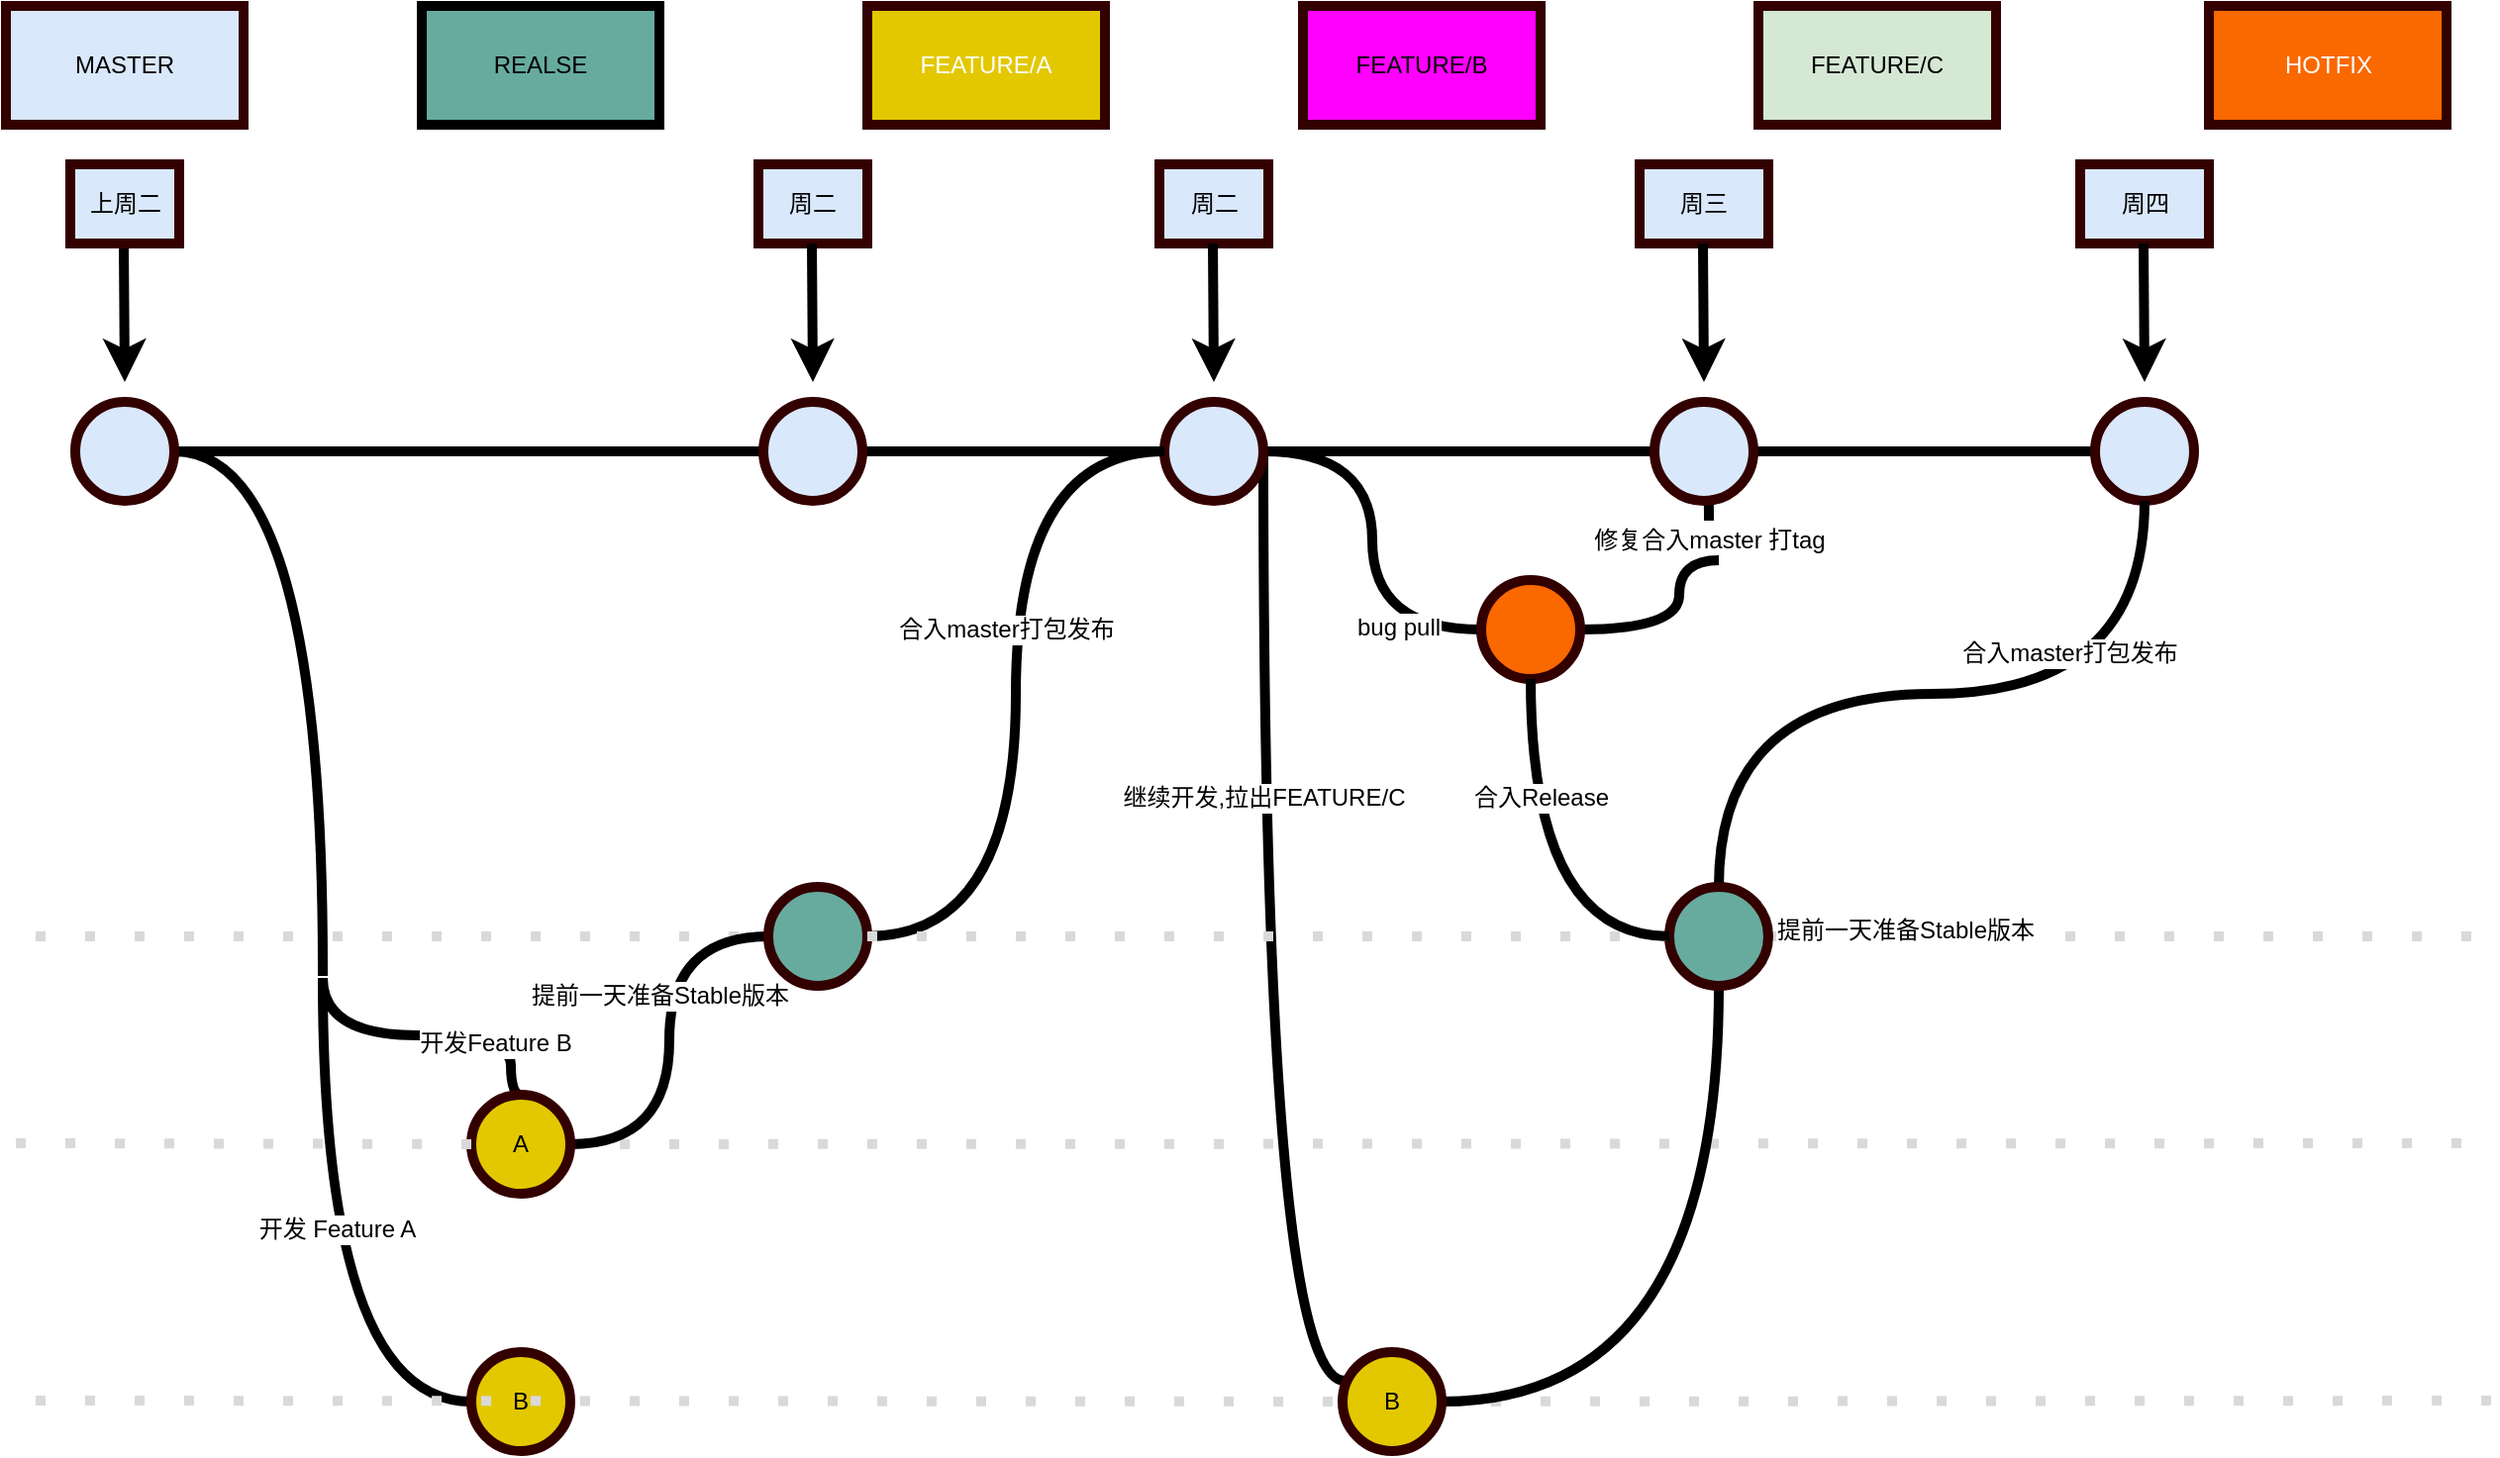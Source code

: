 <mxfile version="14.9.2" type="github">
  <diagram id="chNzZVGyo9SPdtNRLmo0" name="Page-1">
    <mxGraphModel dx="2522" dy="826" grid="1" gridSize="10" guides="1" tooltips="1" connect="1" arrows="1" fold="1" page="1" pageScale="1" pageWidth="1100" pageHeight="850" math="0" shadow="0">
      <root>
        <mxCell id="0" />
        <mxCell id="1" parent="0" />
        <mxCell id="sQp2Zh3F2BZOGlov7ECM-1" value="" style="endArrow=none;dashed=1;html=1;strokeWidth=5;dashPattern=1 4;strokeColor=#D9D9D9;" edge="1" parent="1" target="sQp2Zh3F2BZOGlov7ECM-48">
          <mxGeometry width="50" height="50" relative="1" as="geometry">
            <mxPoint x="-220" y="520" as="sourcePoint" />
            <mxPoint x="1020" y="520" as="targetPoint" />
          </mxGeometry>
        </mxCell>
        <mxCell id="sQp2Zh3F2BZOGlov7ECM-2" value="" style="endArrow=none;dashed=1;html=1;strokeWidth=5;dashPattern=1 4;strokeColor=#D9D9D9;" edge="1" parent="1" source="sQp2Zh3F2BZOGlov7ECM-59">
          <mxGeometry width="50" height="50" relative="1" as="geometry">
            <mxPoint x="-220" y="754.5" as="sourcePoint" />
            <mxPoint x="1020" y="754.5" as="targetPoint" />
          </mxGeometry>
        </mxCell>
        <mxCell id="sQp2Zh3F2BZOGlov7ECM-3" value="" style="endArrow=none;dashed=1;html=1;strokeWidth=5;dashPattern=1 4;strokeColor=#D9D9D9;" edge="1" parent="1" source="sQp2Zh3F2BZOGlov7ECM-51">
          <mxGeometry width="50" height="50" relative="1" as="geometry">
            <mxPoint x="-230" y="624.5" as="sourcePoint" />
            <mxPoint x="1010" y="624.5" as="targetPoint" />
          </mxGeometry>
        </mxCell>
        <mxCell id="sQp2Zh3F2BZOGlov7ECM-6" value="" style="endArrow=none;dashed=1;html=1;strokeWidth=5;dashPattern=1 4;strokeColor=#D9D9D9;startArrow=none;" edge="1" parent="1" source="sQp2Zh3F2BZOGlov7ECM-44">
          <mxGeometry width="50" height="50" relative="1" as="geometry">
            <mxPoint x="-220" y="520" as="sourcePoint" />
            <mxPoint x="1020" y="520" as="targetPoint" />
          </mxGeometry>
        </mxCell>
        <mxCell id="sQp2Zh3F2BZOGlov7ECM-7" value="MASTER" style="rounded=0;whiteSpace=wrap;html=1;strokeWidth=5;fillColor=#dae8fc;strokeColor=#330000;" vertex="1" parent="1">
          <mxGeometry x="-235" y="50" width="120" height="60" as="geometry" />
        </mxCell>
        <mxCell id="sQp2Zh3F2BZOGlov7ECM-8" value="REALSE" style="rounded=0;whiteSpace=wrap;html=1;strokeWidth=5;fillColor=#67AB9F;" vertex="1" parent="1">
          <mxGeometry x="-25" y="50" width="120" height="60" as="geometry" />
        </mxCell>
        <mxCell id="sQp2Zh3F2BZOGlov7ECM-9" value="FEATURE/A&lt;br&gt;" style="rounded=0;whiteSpace=wrap;html=1;strokeWidth=5;fillColor=#e3c800;strokeColor=#330000;fontColor=#ffffff;" vertex="1" parent="1">
          <mxGeometry x="200" y="50" width="120" height="60" as="geometry" />
        </mxCell>
        <mxCell id="sQp2Zh3F2BZOGlov7ECM-10" value="HOTFIX" style="rounded=0;whiteSpace=wrap;html=1;strokeWidth=5;fillColor=#fa6800;strokeColor=#330000;fontColor=#ffffff;" vertex="1" parent="1">
          <mxGeometry x="877.5" y="50" width="120" height="60" as="geometry" />
        </mxCell>
        <mxCell id="sQp2Zh3F2BZOGlov7ECM-11" style="edgeStyle=orthogonalEdgeStyle;rounded=0;orthogonalLoop=1;jettySize=auto;html=1;strokeWidth=5;curved=1;endArrow=none;endFill=0;" edge="1" parent="1" source="sQp2Zh3F2BZOGlov7ECM-13">
          <mxGeometry relative="1" as="geometry">
            <mxPoint x="-75" y="540" as="targetPoint" />
          </mxGeometry>
        </mxCell>
        <mxCell id="sQp2Zh3F2BZOGlov7ECM-12" style="edgeStyle=orthogonalEdgeStyle;curved=1;rounded=0;orthogonalLoop=1;jettySize=auto;html=1;entryX=0;entryY=0.5;entryDx=0;entryDy=0;endArrow=none;endFill=0;strokeWidth=5;" edge="1" parent="1" source="sQp2Zh3F2BZOGlov7ECM-13" target="sQp2Zh3F2BZOGlov7ECM-20">
          <mxGeometry relative="1" as="geometry" />
        </mxCell>
        <mxCell id="sQp2Zh3F2BZOGlov7ECM-13" value="" style="ellipse;whiteSpace=wrap;html=1;aspect=fixed;strokeColor=#330000;fillColor=#DAE8FC;strokeWidth=5;" vertex="1" parent="1">
          <mxGeometry x="-200" y="250" width="50" height="50" as="geometry" />
        </mxCell>
        <mxCell id="sQp2Zh3F2BZOGlov7ECM-14" style="edgeStyle=orthogonalEdgeStyle;curved=1;rounded=0;orthogonalLoop=1;jettySize=auto;html=1;entryX=0;entryY=0.5;entryDx=0;entryDy=0;endArrow=none;endFill=0;strokeWidth=5;" edge="1" parent="1" source="sQp2Zh3F2BZOGlov7ECM-20" target="sQp2Zh3F2BZOGlov7ECM-35">
          <mxGeometry relative="1" as="geometry" />
        </mxCell>
        <mxCell id="sQp2Zh3F2BZOGlov7ECM-15" style="edgeStyle=orthogonalEdgeStyle;curved=1;rounded=0;orthogonalLoop=1;jettySize=auto;html=1;entryX=0;entryY=0.5;entryDx=0;entryDy=0;endArrow=none;endFill=0;strokeWidth=5;" edge="1" parent="1" source="sQp2Zh3F2BZOGlov7ECM-20" target="sQp2Zh3F2BZOGlov7ECM-57">
          <mxGeometry relative="1" as="geometry" />
        </mxCell>
        <mxCell id="sQp2Zh3F2BZOGlov7ECM-16" value="bug pull" style="text;html=1;align=center;verticalAlign=middle;resizable=0;points=[];labelBackgroundColor=#ffffff;" vertex="1" connectable="0" parent="sQp2Zh3F2BZOGlov7ECM-15">
          <mxGeometry x="0.438" y="13" relative="1" as="geometry">
            <mxPoint as="offset" />
          </mxGeometry>
        </mxCell>
        <mxCell id="sQp2Zh3F2BZOGlov7ECM-18" style="edgeStyle=orthogonalEdgeStyle;curved=1;rounded=0;orthogonalLoop=1;jettySize=auto;html=1;entryX=0.02;entryY=0.29;entryDx=0;entryDy=0;entryPerimeter=0;endArrow=none;endFill=0;strokeWidth=5;" edge="1" parent="1" source="sQp2Zh3F2BZOGlov7ECM-20" target="sQp2Zh3F2BZOGlov7ECM-59">
          <mxGeometry relative="1" as="geometry">
            <Array as="points">
              <mxPoint x="400" y="745" />
            </Array>
          </mxGeometry>
        </mxCell>
        <mxCell id="sQp2Zh3F2BZOGlov7ECM-19" value="继续开发,拉出FEATURE/C" style="text;html=1;align=center;verticalAlign=middle;resizable=0;points=[];labelBackgroundColor=#ffffff;" vertex="1" connectable="0" parent="sQp2Zh3F2BZOGlov7ECM-18">
          <mxGeometry x="-0.812" relative="1" as="geometry">
            <mxPoint y="127" as="offset" />
          </mxGeometry>
        </mxCell>
        <mxCell id="sQp2Zh3F2BZOGlov7ECM-20" value="" style="ellipse;whiteSpace=wrap;html=1;aspect=fixed;strokeColor=#330000;fillColor=#DAE8FC;strokeWidth=5;" vertex="1" parent="1">
          <mxGeometry x="350" y="250" width="50" height="50" as="geometry" />
        </mxCell>
        <mxCell id="sQp2Zh3F2BZOGlov7ECM-21" value="" style="endArrow=classic;html=1;strokeWidth=5;" edge="1" parent="1">
          <mxGeometry width="50" height="50" relative="1" as="geometry">
            <mxPoint x="-175.5" y="170" as="sourcePoint" />
            <mxPoint x="-175" y="240" as="targetPoint" />
          </mxGeometry>
        </mxCell>
        <mxCell id="sQp2Zh3F2BZOGlov7ECM-22" style="edgeStyle=orthogonalEdgeStyle;rounded=0;orthogonalLoop=1;jettySize=auto;html=1;entryX=0.5;entryY=0;entryDx=0;entryDy=0;curved=1;endArrow=none;endFill=0;strokeWidth=5;" edge="1" parent="1" target="sQp2Zh3F2BZOGlov7ECM-51">
          <mxGeometry relative="1" as="geometry">
            <Array as="points">
              <mxPoint x="-75" y="570" />
              <mxPoint x="20" y="570" />
              <mxPoint x="20" y="600" />
            </Array>
            <mxPoint x="-75" y="541" as="sourcePoint" />
          </mxGeometry>
        </mxCell>
        <mxCell id="sQp2Zh3F2BZOGlov7ECM-23" value="开发Feature B" style="text;html=1;align=center;verticalAlign=middle;resizable=0;points=[];labelBackgroundColor=#ffffff;" vertex="1" connectable="0" parent="sQp2Zh3F2BZOGlov7ECM-22">
          <mxGeometry x="0.458" y="-4" relative="1" as="geometry">
            <mxPoint as="offset" />
          </mxGeometry>
        </mxCell>
        <mxCell id="sQp2Zh3F2BZOGlov7ECM-24" style="edgeStyle=orthogonalEdgeStyle;rounded=0;orthogonalLoop=1;jettySize=auto;html=1;entryX=0;entryY=0.5;entryDx=0;entryDy=0;curved=1;strokeWidth=5;endArrow=none;endFill=0;" edge="1" parent="1" target="sQp2Zh3F2BZOGlov7ECM-33">
          <mxGeometry relative="1" as="geometry">
            <Array as="points">
              <mxPoint x="-75" y="755" />
            </Array>
            <mxPoint x="-75" y="541" as="sourcePoint" />
          </mxGeometry>
        </mxCell>
        <mxCell id="sQp2Zh3F2BZOGlov7ECM-25" value="开发 Feature A" style="text;html=1;align=center;verticalAlign=middle;resizable=0;points=[];labelBackgroundColor=#ffffff;" vertex="1" connectable="0" parent="sQp2Zh3F2BZOGlov7ECM-24">
          <mxGeometry x="-0.124" y="7" relative="1" as="geometry">
            <mxPoint as="offset" />
          </mxGeometry>
        </mxCell>
        <mxCell id="sQp2Zh3F2BZOGlov7ECM-27" value="上周二" style="rounded=0;whiteSpace=wrap;html=1;strokeWidth=5;fillColor=#dae8fc;strokeColor=#330000;" vertex="1" parent="1">
          <mxGeometry x="-202.5" y="130" width="55" height="40" as="geometry" />
        </mxCell>
        <mxCell id="sQp2Zh3F2BZOGlov7ECM-28" value="周四" style="rounded=0;whiteSpace=wrap;html=1;strokeWidth=5;fillColor=#dae8fc;strokeColor=#330000;" vertex="1" parent="1">
          <mxGeometry x="812.5" y="130" width="65" height="40" as="geometry" />
        </mxCell>
        <mxCell id="sQp2Zh3F2BZOGlov7ECM-29" value="" style="endArrow=classic;html=1;strokeWidth=5;" edge="1" parent="1">
          <mxGeometry width="50" height="50" relative="1" as="geometry">
            <mxPoint x="844.5" y="170" as="sourcePoint" />
            <mxPoint x="845" y="240" as="targetPoint" />
          </mxGeometry>
        </mxCell>
        <mxCell id="sQp2Zh3F2BZOGlov7ECM-30" style="edgeStyle=orthogonalEdgeStyle;curved=1;rounded=0;orthogonalLoop=1;jettySize=auto;html=1;entryX=0;entryY=0.5;entryDx=0;entryDy=0;endArrow=none;endFill=0;strokeWidth=5;" edge="1" parent="1" source="sQp2Zh3F2BZOGlov7ECM-51" target="sQp2Zh3F2BZOGlov7ECM-48">
          <mxGeometry relative="1" as="geometry" />
        </mxCell>
        <mxCell id="sQp2Zh3F2BZOGlov7ECM-31" value="提前一天准备Stable版本" style="text;html=1;align=center;verticalAlign=middle;resizable=0;points=[];labelBackgroundColor=#ffffff;" vertex="1" connectable="0" parent="sQp2Zh3F2BZOGlov7ECM-30">
          <mxGeometry x="0.086" relative="1" as="geometry">
            <mxPoint x="-5" y="-14" as="offset" />
          </mxGeometry>
        </mxCell>
        <mxCell id="sQp2Zh3F2BZOGlov7ECM-32" value="FEATURE/B" style="rounded=0;whiteSpace=wrap;html=1;strokeWidth=5;fillColor=#FF00FF;strokeColor=#330000;gradientColor=none;" vertex="1" parent="1">
          <mxGeometry x="420" y="50" width="120" height="60" as="geometry" />
        </mxCell>
        <mxCell id="sQp2Zh3F2BZOGlov7ECM-33" value="B" style="ellipse;whiteSpace=wrap;html=1;aspect=fixed;strokeColor=#330000;fillColor=#E3C800;strokeWidth=5;" vertex="1" parent="1">
          <mxGeometry y="730" width="50" height="50" as="geometry" />
        </mxCell>
        <mxCell id="sQp2Zh3F2BZOGlov7ECM-35" value="" style="ellipse;whiteSpace=wrap;html=1;aspect=fixed;strokeColor=#330000;fillColor=#DAE8FC;strokeWidth=5;" vertex="1" parent="1">
          <mxGeometry x="820" y="250" width="50" height="50" as="geometry" />
        </mxCell>
        <mxCell id="sQp2Zh3F2BZOGlov7ECM-36" style="edgeStyle=orthogonalEdgeStyle;curved=1;rounded=0;orthogonalLoop=1;jettySize=auto;html=1;entryX=0.5;entryY=1;entryDx=0;entryDy=0;endArrow=none;endFill=0;strokeWidth=5;" edge="1" parent="1" source="sQp2Zh3F2BZOGlov7ECM-39" target="sQp2Zh3F2BZOGlov7ECM-63">
          <mxGeometry relative="1" as="geometry" />
        </mxCell>
        <mxCell id="sQp2Zh3F2BZOGlov7ECM-37" value="周二" style="rounded=0;whiteSpace=wrap;html=1;strokeWidth=5;fillColor=#dae8fc;strokeColor=#330000;" vertex="1" parent="1">
          <mxGeometry x="347.5" y="130" width="55" height="40" as="geometry" />
        </mxCell>
        <mxCell id="sQp2Zh3F2BZOGlov7ECM-38" value="" style="endArrow=classic;html=1;strokeWidth=5;" edge="1" parent="1">
          <mxGeometry width="50" height="50" relative="1" as="geometry">
            <mxPoint x="374.5" y="170" as="sourcePoint" />
            <mxPoint x="375" y="240" as="targetPoint" />
          </mxGeometry>
        </mxCell>
        <mxCell id="sQp2Zh3F2BZOGlov7ECM-39" value="修复合入master 打tag" style="text;html=1;align=center;verticalAlign=middle;resizable=0;points=[];autosize=1;" vertex="1" parent="1">
          <mxGeometry x="560" y="310" width="130" height="20" as="geometry" />
        </mxCell>
        <mxCell id="sQp2Zh3F2BZOGlov7ECM-40" style="edgeStyle=orthogonalEdgeStyle;curved=1;rounded=0;orthogonalLoop=1;jettySize=auto;html=1;endArrow=none;endFill=0;strokeWidth=5;" edge="1" parent="1" source="sQp2Zh3F2BZOGlov7ECM-57">
          <mxGeometry relative="1" as="geometry">
            <mxPoint x="660" y="365" as="sourcePoint" />
            <mxPoint x="630" y="330" as="targetPoint" />
            <Array as="points">
              <mxPoint x="610" y="365" />
              <mxPoint x="610" y="330" />
            </Array>
          </mxGeometry>
        </mxCell>
        <mxCell id="sQp2Zh3F2BZOGlov7ECM-41" style="edgeStyle=orthogonalEdgeStyle;rounded=0;orthogonalLoop=1;jettySize=auto;html=1;exitX=0.5;exitY=1;exitDx=0;exitDy=0;entryX=0.5;entryY=0;entryDx=0;entryDy=0;endArrow=none;endFill=0;strokeWidth=5;curved=1;" edge="1" parent="1" source="sQp2Zh3F2BZOGlov7ECM-35" target="sQp2Zh3F2BZOGlov7ECM-44">
          <mxGeometry relative="1" as="geometry">
            <mxPoint x="845" y="460" as="sourcePoint" />
          </mxGeometry>
        </mxCell>
        <mxCell id="sQp2Zh3F2BZOGlov7ECM-43" style="edgeStyle=orthogonalEdgeStyle;rounded=0;orthogonalLoop=1;jettySize=auto;html=1;endArrow=none;endFill=0;strokeWidth=5;exitX=0.5;exitY=1;exitDx=0;exitDy=0;entryX=1;entryY=0.5;entryDx=0;entryDy=0;curved=1;" edge="1" parent="1" source="sQp2Zh3F2BZOGlov7ECM-44" target="sQp2Zh3F2BZOGlov7ECM-59">
          <mxGeometry relative="1" as="geometry">
            <mxPoint x="845" y="730" as="targetPoint" />
          </mxGeometry>
        </mxCell>
        <mxCell id="sQp2Zh3F2BZOGlov7ECM-46" style="edgeStyle=orthogonalEdgeStyle;curved=1;rounded=0;orthogonalLoop=1;jettySize=auto;html=1;entryX=0;entryY=0.5;entryDx=0;entryDy=0;endArrow=none;endFill=0;strokeWidth=5;" edge="1" parent="1" source="sQp2Zh3F2BZOGlov7ECM-48" target="sQp2Zh3F2BZOGlov7ECM-20">
          <mxGeometry relative="1" as="geometry" />
        </mxCell>
        <mxCell id="sQp2Zh3F2BZOGlov7ECM-47" value="合入master打包发布" style="text;html=1;align=center;verticalAlign=middle;resizable=0;points=[];labelBackgroundColor=#ffffff;" vertex="1" connectable="0" parent="sQp2Zh3F2BZOGlov7ECM-46">
          <mxGeometry x="-0.076" y="1" relative="1" as="geometry">
            <mxPoint x="-4" y="-48" as="offset" />
          </mxGeometry>
        </mxCell>
        <mxCell id="sQp2Zh3F2BZOGlov7ECM-48" value="" style="ellipse;whiteSpace=wrap;html=1;aspect=fixed;strokeColor=#330000;fillColor=#67AB9F;strokeWidth=5;" vertex="1" parent="1">
          <mxGeometry x="150" y="495" width="50" height="50" as="geometry" />
        </mxCell>
        <mxCell id="sQp2Zh3F2BZOGlov7ECM-51" value="A" style="ellipse;whiteSpace=wrap;html=1;aspect=fixed;strokeColor=#330000;fillColor=#E3C800;strokeWidth=5;" vertex="1" parent="1">
          <mxGeometry y="600" width="50" height="50" as="geometry" />
        </mxCell>
        <mxCell id="sQp2Zh3F2BZOGlov7ECM-52" value="" style="endArrow=none;dashed=1;html=1;strokeWidth=5;dashPattern=1 4;strokeColor=#D9D9D9;" edge="1" parent="1" target="sQp2Zh3F2BZOGlov7ECM-51">
          <mxGeometry width="50" height="50" relative="1" as="geometry">
            <mxPoint x="-230" y="624.5" as="sourcePoint" />
            <mxPoint x="1010" y="624.5" as="targetPoint" />
          </mxGeometry>
        </mxCell>
        <mxCell id="sQp2Zh3F2BZOGlov7ECM-56" value="提前一天准备Stable版本" style="text;html=1;align=center;verticalAlign=middle;resizable=0;points=[];labelBackgroundColor=#ffffff;" vertex="1" connectable="0" parent="1">
          <mxGeometry x="730" y="520" as="geometry">
            <mxPoint x="-6" y="-3" as="offset" />
          </mxGeometry>
        </mxCell>
        <mxCell id="sQp2Zh3F2BZOGlov7ECM-57" value="" style="ellipse;whiteSpace=wrap;html=1;aspect=fixed;strokeColor=#330000;fillColor=#FA6800;strokeWidth=5;" vertex="1" parent="1">
          <mxGeometry x="510" y="340" width="50" height="50" as="geometry" />
        </mxCell>
        <mxCell id="sQp2Zh3F2BZOGlov7ECM-59" value="B" style="ellipse;whiteSpace=wrap;html=1;aspect=fixed;strokeColor=#330000;fillColor=#E3C800;strokeWidth=5;" vertex="1" parent="1">
          <mxGeometry x="440" y="730" width="50" height="50" as="geometry" />
        </mxCell>
        <mxCell id="sQp2Zh3F2BZOGlov7ECM-60" value="" style="endArrow=none;dashed=1;html=1;strokeWidth=5;dashPattern=1 4;strokeColor=#D9D9D9;" edge="1" parent="1" target="sQp2Zh3F2BZOGlov7ECM-59">
          <mxGeometry width="50" height="50" relative="1" as="geometry">
            <mxPoint x="-220" y="754.5" as="sourcePoint" />
            <mxPoint x="1020" y="754.5" as="targetPoint" />
          </mxGeometry>
        </mxCell>
        <mxCell id="sQp2Zh3F2BZOGlov7ECM-62" value="FEATURE/C" style="rounded=0;whiteSpace=wrap;html=1;strokeWidth=5;strokeColor=#330000;gradientColor=none;fillColor=#D5E8D4;" vertex="1" parent="1">
          <mxGeometry x="650" y="50" width="120" height="60" as="geometry" />
        </mxCell>
        <mxCell id="sQp2Zh3F2BZOGlov7ECM-63" value="" style="ellipse;whiteSpace=wrap;html=1;aspect=fixed;strokeColor=#330000;fillColor=#DAE8FC;strokeWidth=5;" vertex="1" parent="1">
          <mxGeometry x="597.5" y="250" width="50" height="50" as="geometry" />
        </mxCell>
        <mxCell id="sQp2Zh3F2BZOGlov7ECM-64" value="周三" style="rounded=0;whiteSpace=wrap;html=1;strokeWidth=5;fillColor=#dae8fc;strokeColor=#330000;" vertex="1" parent="1">
          <mxGeometry x="590" y="130" width="65" height="40" as="geometry" />
        </mxCell>
        <mxCell id="sQp2Zh3F2BZOGlov7ECM-65" value="" style="endArrow=classic;html=1;strokeWidth=5;" edge="1" parent="1">
          <mxGeometry width="50" height="50" relative="1" as="geometry">
            <mxPoint x="622" y="170" as="sourcePoint" />
            <mxPoint x="622.5" y="240" as="targetPoint" />
          </mxGeometry>
        </mxCell>
        <mxCell id="sQp2Zh3F2BZOGlov7ECM-67" value="合入master打包发布" style="text;html=1;align=center;verticalAlign=middle;resizable=0;points=[];labelBackgroundColor=#ffffff;" vertex="1" connectable="0" parent="1">
          <mxGeometry x="812.5" y="380" as="geometry">
            <mxPoint x="-6" y="-3" as="offset" />
          </mxGeometry>
        </mxCell>
        <mxCell id="sQp2Zh3F2BZOGlov7ECM-44" value="" style="ellipse;whiteSpace=wrap;html=1;aspect=fixed;strokeColor=#330000;fillColor=#67AB9F;strokeWidth=5;" vertex="1" parent="1">
          <mxGeometry x="605" y="495" width="50" height="50" as="geometry" />
        </mxCell>
        <mxCell id="sQp2Zh3F2BZOGlov7ECM-68" value="" style="endArrow=none;dashed=1;html=1;strokeWidth=5;dashPattern=1 4;strokeColor=#D9D9D9;" edge="1" parent="1" source="sQp2Zh3F2BZOGlov7ECM-48" target="sQp2Zh3F2BZOGlov7ECM-44">
          <mxGeometry width="50" height="50" relative="1" as="geometry">
            <mxPoint x="250.0" y="516.126" as="sourcePoint" />
            <mxPoint x="1020" y="520" as="targetPoint" />
          </mxGeometry>
        </mxCell>
        <mxCell id="sQp2Zh3F2BZOGlov7ECM-69" value="" style="ellipse;whiteSpace=wrap;html=1;aspect=fixed;strokeColor=#330000;fillColor=#DAE8FC;strokeWidth=5;" vertex="1" parent="1">
          <mxGeometry x="147.5" y="250" width="50" height="50" as="geometry" />
        </mxCell>
        <mxCell id="sQp2Zh3F2BZOGlov7ECM-70" value="周二" style="rounded=0;whiteSpace=wrap;html=1;strokeWidth=5;fillColor=#dae8fc;strokeColor=#330000;" vertex="1" parent="1">
          <mxGeometry x="145" y="130" width="55" height="40" as="geometry" />
        </mxCell>
        <mxCell id="sQp2Zh3F2BZOGlov7ECM-71" value="" style="endArrow=classic;html=1;strokeWidth=5;" edge="1" parent="1">
          <mxGeometry width="50" height="50" relative="1" as="geometry">
            <mxPoint x="172" y="170" as="sourcePoint" />
            <mxPoint x="172.5" y="240" as="targetPoint" />
          </mxGeometry>
        </mxCell>
        <mxCell id="sQp2Zh3F2BZOGlov7ECM-72" style="edgeStyle=orthogonalEdgeStyle;curved=1;rounded=0;orthogonalLoop=1;jettySize=auto;html=1;endArrow=none;endFill=0;strokeWidth=5;exitX=0.5;exitY=1;exitDx=0;exitDy=0;entryX=0;entryY=0.5;entryDx=0;entryDy=0;" edge="1" parent="1" source="sQp2Zh3F2BZOGlov7ECM-57" target="sQp2Zh3F2BZOGlov7ECM-44">
          <mxGeometry relative="1" as="geometry">
            <mxPoint x="510" y="440" as="sourcePoint" />
            <mxPoint x="600" y="520" as="targetPoint" />
          </mxGeometry>
        </mxCell>
        <mxCell id="sQp2Zh3F2BZOGlov7ECM-73" value="合入Release" style="text;html=1;align=center;verticalAlign=middle;resizable=0;points=[];labelBackgroundColor=#ffffff;" vertex="1" connectable="0" parent="sQp2Zh3F2BZOGlov7ECM-72">
          <mxGeometry x="0.438" y="13" relative="1" as="geometry">
            <mxPoint x="-9" y="-57" as="offset" />
          </mxGeometry>
        </mxCell>
      </root>
    </mxGraphModel>
  </diagram>
</mxfile>
